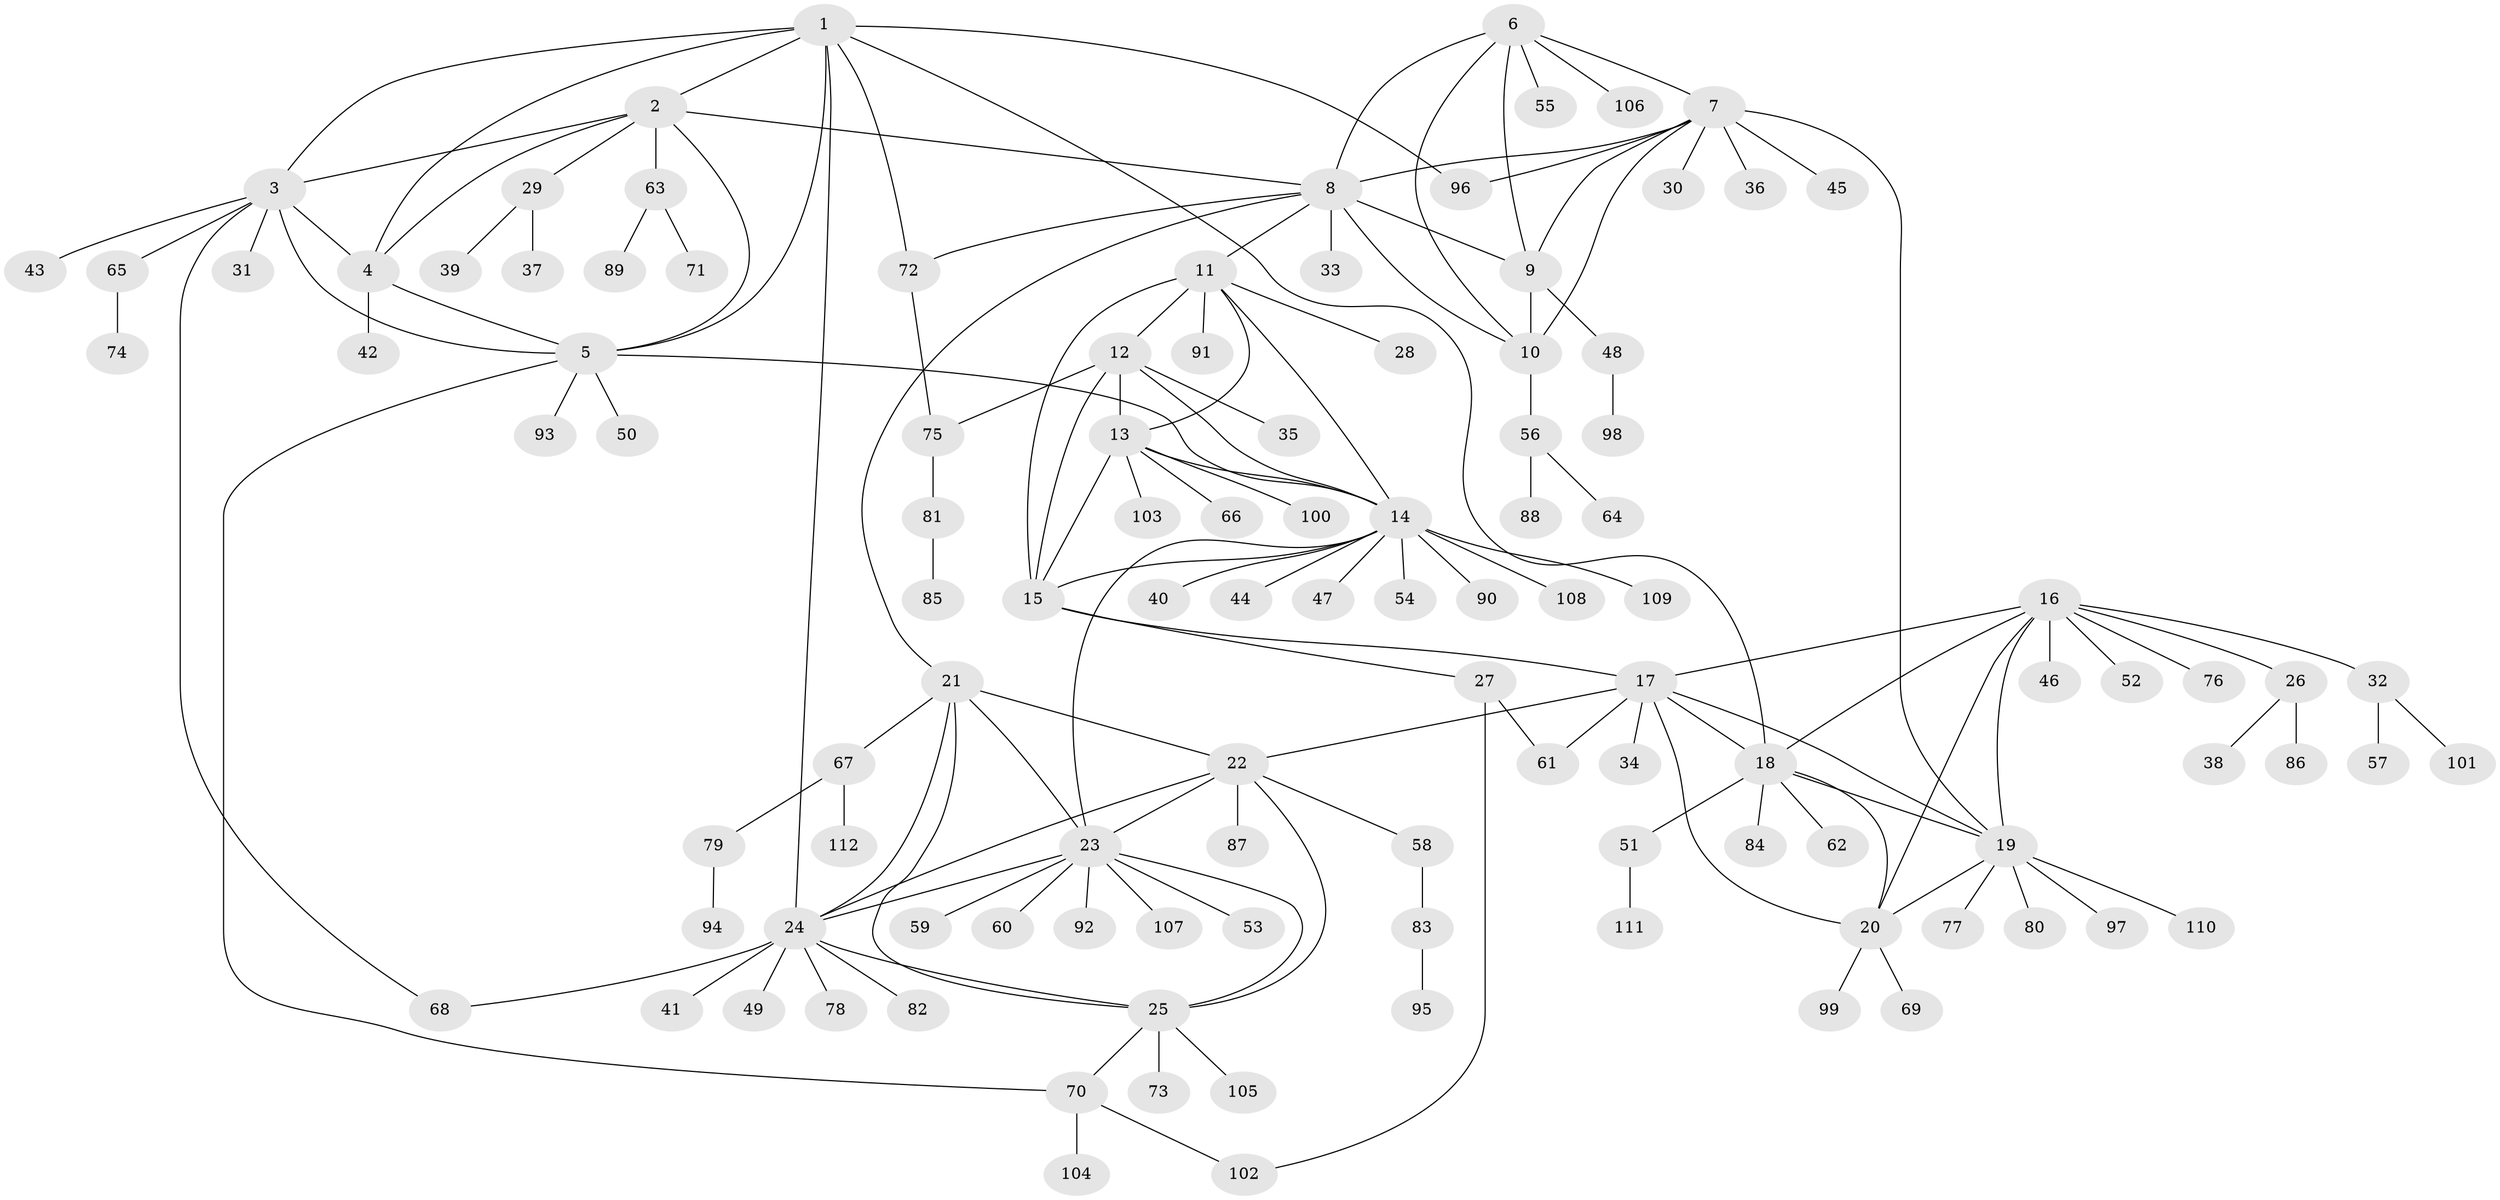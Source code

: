 // Generated by graph-tools (version 1.1) at 2025/26/03/09/25 03:26:36]
// undirected, 112 vertices, 154 edges
graph export_dot {
graph [start="1"]
  node [color=gray90,style=filled];
  1;
  2;
  3;
  4;
  5;
  6;
  7;
  8;
  9;
  10;
  11;
  12;
  13;
  14;
  15;
  16;
  17;
  18;
  19;
  20;
  21;
  22;
  23;
  24;
  25;
  26;
  27;
  28;
  29;
  30;
  31;
  32;
  33;
  34;
  35;
  36;
  37;
  38;
  39;
  40;
  41;
  42;
  43;
  44;
  45;
  46;
  47;
  48;
  49;
  50;
  51;
  52;
  53;
  54;
  55;
  56;
  57;
  58;
  59;
  60;
  61;
  62;
  63;
  64;
  65;
  66;
  67;
  68;
  69;
  70;
  71;
  72;
  73;
  74;
  75;
  76;
  77;
  78;
  79;
  80;
  81;
  82;
  83;
  84;
  85;
  86;
  87;
  88;
  89;
  90;
  91;
  92;
  93;
  94;
  95;
  96;
  97;
  98;
  99;
  100;
  101;
  102;
  103;
  104;
  105;
  106;
  107;
  108;
  109;
  110;
  111;
  112;
  1 -- 2;
  1 -- 3;
  1 -- 4;
  1 -- 5;
  1 -- 18;
  1 -- 24;
  1 -- 72;
  1 -- 96;
  2 -- 3;
  2 -- 4;
  2 -- 5;
  2 -- 8;
  2 -- 29;
  2 -- 63;
  3 -- 4;
  3 -- 5;
  3 -- 31;
  3 -- 43;
  3 -- 65;
  3 -- 68;
  4 -- 5;
  4 -- 42;
  5 -- 14;
  5 -- 50;
  5 -- 70;
  5 -- 93;
  6 -- 7;
  6 -- 8;
  6 -- 9;
  6 -- 10;
  6 -- 55;
  6 -- 106;
  7 -- 8;
  7 -- 9;
  7 -- 10;
  7 -- 19;
  7 -- 30;
  7 -- 36;
  7 -- 45;
  7 -- 96;
  8 -- 9;
  8 -- 10;
  8 -- 11;
  8 -- 21;
  8 -- 33;
  8 -- 72;
  9 -- 10;
  9 -- 48;
  10 -- 56;
  11 -- 12;
  11 -- 13;
  11 -- 14;
  11 -- 15;
  11 -- 28;
  11 -- 91;
  12 -- 13;
  12 -- 14;
  12 -- 15;
  12 -- 35;
  12 -- 75;
  13 -- 14;
  13 -- 15;
  13 -- 66;
  13 -- 100;
  13 -- 103;
  14 -- 15;
  14 -- 23;
  14 -- 40;
  14 -- 44;
  14 -- 47;
  14 -- 54;
  14 -- 90;
  14 -- 108;
  14 -- 109;
  15 -- 17;
  15 -- 27;
  16 -- 17;
  16 -- 18;
  16 -- 19;
  16 -- 20;
  16 -- 26;
  16 -- 32;
  16 -- 46;
  16 -- 52;
  16 -- 76;
  17 -- 18;
  17 -- 19;
  17 -- 20;
  17 -- 22;
  17 -- 34;
  17 -- 61;
  18 -- 19;
  18 -- 20;
  18 -- 51;
  18 -- 62;
  18 -- 84;
  19 -- 20;
  19 -- 77;
  19 -- 80;
  19 -- 97;
  19 -- 110;
  20 -- 69;
  20 -- 99;
  21 -- 22;
  21 -- 23;
  21 -- 24;
  21 -- 25;
  21 -- 67;
  22 -- 23;
  22 -- 24;
  22 -- 25;
  22 -- 58;
  22 -- 87;
  23 -- 24;
  23 -- 25;
  23 -- 53;
  23 -- 59;
  23 -- 60;
  23 -- 92;
  23 -- 107;
  24 -- 25;
  24 -- 41;
  24 -- 49;
  24 -- 68;
  24 -- 78;
  24 -- 82;
  25 -- 70;
  25 -- 73;
  25 -- 105;
  26 -- 38;
  26 -- 86;
  27 -- 61;
  27 -- 102;
  29 -- 37;
  29 -- 39;
  32 -- 57;
  32 -- 101;
  48 -- 98;
  51 -- 111;
  56 -- 64;
  56 -- 88;
  58 -- 83;
  63 -- 71;
  63 -- 89;
  65 -- 74;
  67 -- 79;
  67 -- 112;
  70 -- 102;
  70 -- 104;
  72 -- 75;
  75 -- 81;
  79 -- 94;
  81 -- 85;
  83 -- 95;
}
